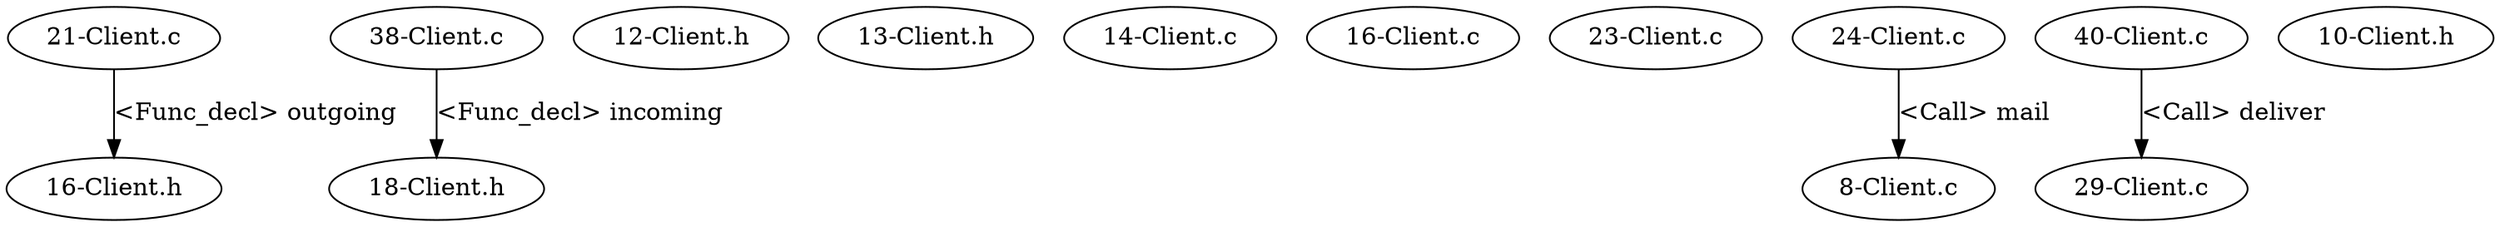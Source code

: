 digraph {
1 [label = "16-Client.h"];
2 [label = "18-Client.h"];
3 [label = "12-Client.h"];
4 [label = "13-Client.h"];
5 [label = "14-Client.c"];
6 [label = "16-Client.c"];
7 [label = "23-Client.c"];
8 [label = "24-Client.c"];
9 [label = "40-Client.c"];
10 [label = "8-Client.c"];
11 [label = "21-Client.c"];
12 [label = "29-Client.c"];
13 [label = "38-Client.c"];
14 [label = "10-Client.h"];
11 -> 1[ label="<Func_decl> outgoing" ];
13 -> 2[ label="<Func_decl> incoming" ];
8 -> 10[ label="<Call> mail" ];
9 -> 12[ label="<Call> deliver" ];
}